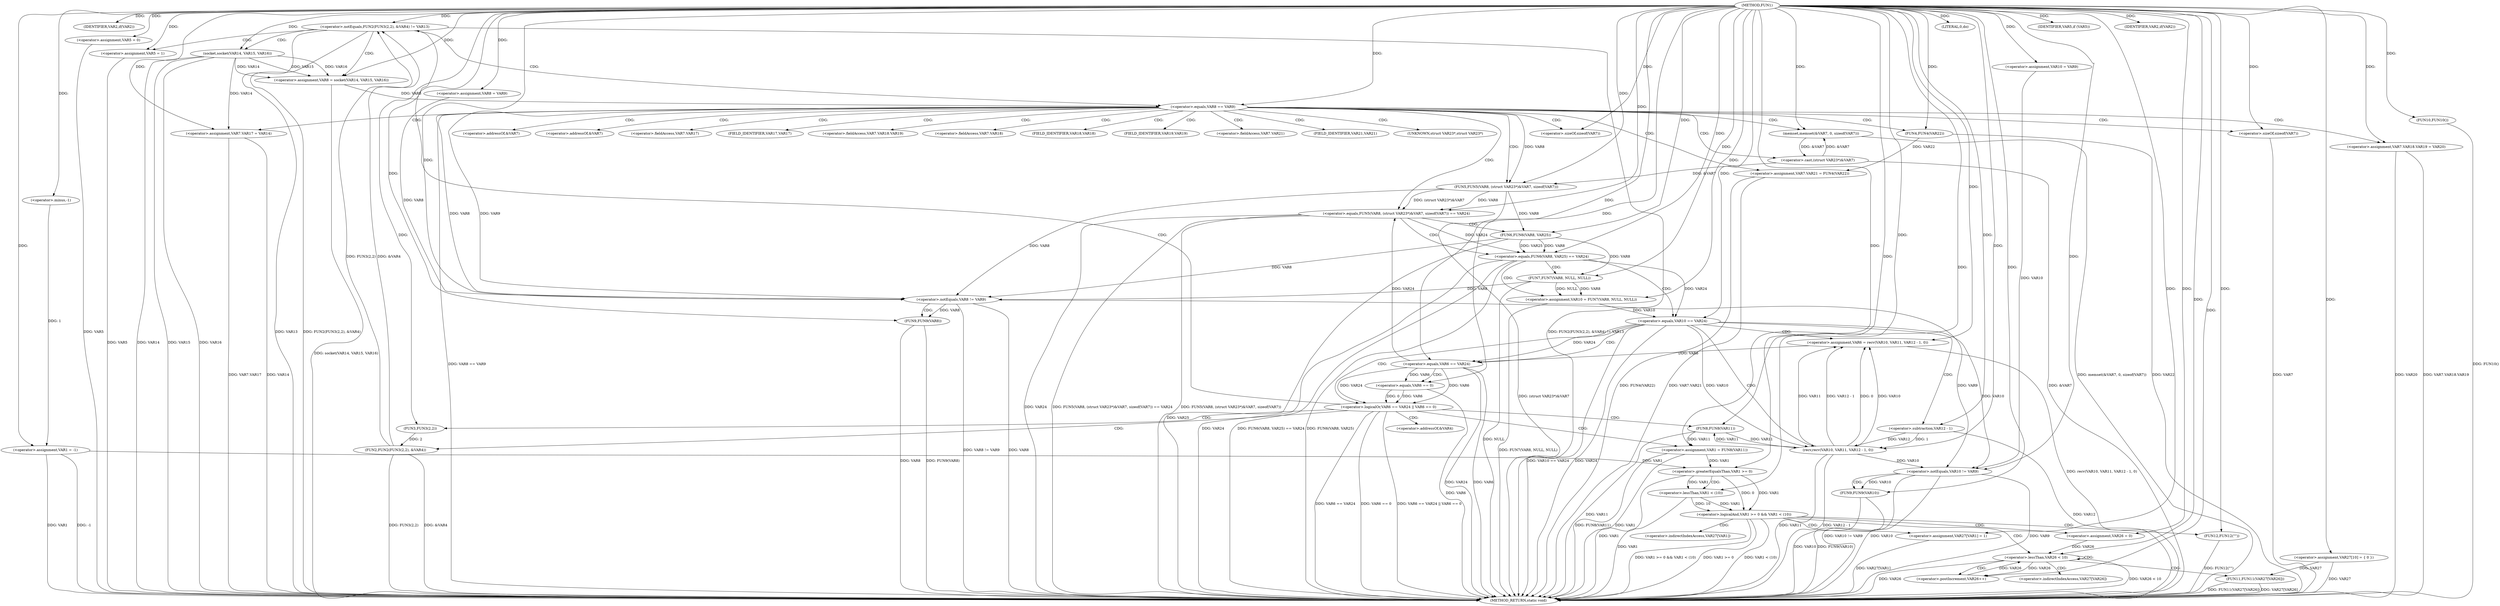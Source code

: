 digraph FUN1 {  
"1000100" [label = "(METHOD,FUN1)" ]
"1000294" [label = "(METHOD_RETURN,static void)" ]
"1000103" [label = "(<operator>.assignment,VAR1 = -1)" ]
"1000105" [label = "(<operator>.minus,-1)" ]
"1000108" [label = "(IDENTIFIER,VAR2,if(VAR2))" ]
"1000113" [label = "(<operator>.assignment,VAR5 = 0)" ]
"1000119" [label = "(<operator>.assignment,VAR8 = VAR9)" ]
"1000123" [label = "(<operator>.assignment,VAR10 = VAR9)" ]
"1000130" [label = "(<operator>.notEquals,FUN2(FUN3(2,2), &VAR4) != VAR13)" ]
"1000131" [label = "(FUN2,FUN2(FUN3(2,2), &VAR4))" ]
"1000132" [label = "(FUN3,FUN3(2,2))" ]
"1000140" [label = "(<operator>.assignment,VAR5 = 1)" ]
"1000143" [label = "(<operator>.assignment,VAR8 = socket(VAR14, VAR15, VAR16))" ]
"1000145" [label = "(socket,socket(VAR14, VAR15, VAR16))" ]
"1000150" [label = "(<operator>.equals,VAR8 == VAR9)" ]
"1000155" [label = "(memset,memset(&VAR7, 0, sizeof(VAR7)))" ]
"1000159" [label = "(<operator>.sizeOf,sizeof(VAR7))" ]
"1000161" [label = "(<operator>.assignment,VAR7.VAR17 = VAR14)" ]
"1000166" [label = "(<operator>.assignment,VAR7.VAR18.VAR19 = VAR20)" ]
"1000173" [label = "(<operator>.assignment,VAR7.VAR21 = FUN4(VAR22))" ]
"1000177" [label = "(FUN4,FUN4(VAR22))" ]
"1000180" [label = "(<operator>.equals,FUN5(VAR8, (struct VAR23*)&VAR7, sizeof(VAR7)) == VAR24)" ]
"1000181" [label = "(FUN5,FUN5(VAR8, (struct VAR23*)&VAR7, sizeof(VAR7)))" ]
"1000183" [label = "(<operator>.cast,(struct VAR23*)&VAR7)" ]
"1000187" [label = "(<operator>.sizeOf,sizeof(VAR7))" ]
"1000193" [label = "(<operator>.equals,FUN6(VAR8, VAR25) == VAR24)" ]
"1000194" [label = "(FUN6,FUN6(VAR8, VAR25))" ]
"1000200" [label = "(<operator>.assignment,VAR10 = FUN7(VAR8, NULL, NULL))" ]
"1000202" [label = "(FUN7,FUN7(VAR8, NULL, NULL))" ]
"1000207" [label = "(<operator>.equals,VAR10 == VAR24)" ]
"1000212" [label = "(<operator>.assignment,VAR6 = recv(VAR10, VAR11, VAR12 - 1, 0))" ]
"1000214" [label = "(recv,recv(VAR10, VAR11, VAR12 - 1, 0))" ]
"1000217" [label = "(<operator>.subtraction,VAR12 - 1)" ]
"1000222" [label = "(<operator>.logicalOr,VAR6 == VAR24 || VAR6 == 0)" ]
"1000223" [label = "(<operator>.equals,VAR6 == VAR24)" ]
"1000226" [label = "(<operator>.equals,VAR6 == 0)" ]
"1000231" [label = "(<operator>.assignment,VAR1 = FUN8(VAR11))" ]
"1000233" [label = "(FUN8,FUN8(VAR11))" ]
"1000235" [label = "(LITERAL,0,do)" ]
"1000237" [label = "(<operator>.notEquals,VAR8 != VAR9)" ]
"1000241" [label = "(FUN9,FUN9(VAR8))" ]
"1000244" [label = "(<operator>.notEquals,VAR10 != VAR9)" ]
"1000248" [label = "(FUN9,FUN9(VAR10))" ]
"1000251" [label = "(IDENTIFIER,VAR5,if (VAR5))" ]
"1000253" [label = "(FUN10,FUN10())" ]
"1000255" [label = "(IDENTIFIER,VAR2,if(VAR2))" ]
"1000260" [label = "(<operator>.assignment,VAR27[10] = { 0 })" ]
"1000263" [label = "(<operator>.logicalAnd,VAR1 >= 0 && VAR1 < (10))" ]
"1000264" [label = "(<operator>.greaterEqualsThan,VAR1 >= 0)" ]
"1000267" [label = "(<operator>.lessThan,VAR1 < (10))" ]
"1000271" [label = "(<operator>.assignment,VAR27[VAR1] = 1)" ]
"1000277" [label = "(<operator>.assignment,VAR26 = 0)" ]
"1000280" [label = "(<operator>.lessThan,VAR26 < 10)" ]
"1000283" [label = "(<operator>.postIncrement,VAR26++)" ]
"1000286" [label = "(FUN11,FUN11(VAR27[VAR26]))" ]
"1000292" [label = "(FUN12,FUN12(\"\"))" ]
"1000135" [label = "(<operator>.addressOf,&VAR4)" ]
"1000156" [label = "(<operator>.addressOf,&VAR7)" ]
"1000162" [label = "(<operator>.fieldAccess,VAR7.VAR17)" ]
"1000164" [label = "(FIELD_IDENTIFIER,VAR17,VAR17)" ]
"1000167" [label = "(<operator>.fieldAccess,VAR7.VAR18.VAR19)" ]
"1000168" [label = "(<operator>.fieldAccess,VAR7.VAR18)" ]
"1000170" [label = "(FIELD_IDENTIFIER,VAR18,VAR18)" ]
"1000171" [label = "(FIELD_IDENTIFIER,VAR19,VAR19)" ]
"1000174" [label = "(<operator>.fieldAccess,VAR7.VAR21)" ]
"1000176" [label = "(FIELD_IDENTIFIER,VAR21,VAR21)" ]
"1000184" [label = "(UNKNOWN,struct VAR23*,struct VAR23*)" ]
"1000185" [label = "(<operator>.addressOf,&VAR7)" ]
"1000272" [label = "(<operator>.indirectIndexAccess,VAR27[VAR1])" ]
"1000287" [label = "(<operator>.indirectIndexAccess,VAR27[VAR26])" ]
  "1000183" -> "1000294"  [ label = "DDG: &VAR7"] 
  "1000231" -> "1000294"  [ label = "DDG: FUN8(VAR11)"] 
  "1000103" -> "1000294"  [ label = "DDG: VAR1"] 
  "1000180" -> "1000294"  [ label = "DDG: FUN5(VAR8, (struct VAR23*)&VAR7, sizeof(VAR7))"] 
  "1000207" -> "1000294"  [ label = "DDG: VAR10 == VAR24"] 
  "1000248" -> "1000294"  [ label = "DDG: FUN9(VAR10)"] 
  "1000187" -> "1000294"  [ label = "DDG: VAR7"] 
  "1000177" -> "1000294"  [ label = "DDG: VAR22"] 
  "1000130" -> "1000294"  [ label = "DDG: FUN2(FUN3(2,2), &VAR4) != VAR13"] 
  "1000286" -> "1000294"  [ label = "DDG: FUN11(VAR27[VAR26])"] 
  "1000166" -> "1000294"  [ label = "DDG: VAR20"] 
  "1000223" -> "1000294"  [ label = "DDG: VAR24"] 
  "1000193" -> "1000294"  [ label = "DDG: FUN6(VAR8, VAR25)"] 
  "1000226" -> "1000294"  [ label = "DDG: VAR6"] 
  "1000292" -> "1000294"  [ label = "DDG: FUN12(\"\")"] 
  "1000222" -> "1000294"  [ label = "DDG: VAR6 == VAR24"] 
  "1000237" -> "1000294"  [ label = "DDG: VAR8 != VAR9"] 
  "1000207" -> "1000294"  [ label = "DDG: VAR24"] 
  "1000253" -> "1000294"  [ label = "DDG: FUN10()"] 
  "1000280" -> "1000294"  [ label = "DDG: VAR26 < 10"] 
  "1000214" -> "1000294"  [ label = "DDG: VAR11"] 
  "1000286" -> "1000294"  [ label = "DDG: VAR27[VAR26]"] 
  "1000103" -> "1000294"  [ label = "DDG: -1"] 
  "1000222" -> "1000294"  [ label = "DDG: VAR6 == 0"] 
  "1000214" -> "1000294"  [ label = "DDG: VAR12 - 1"] 
  "1000212" -> "1000294"  [ label = "DDG: recv(VAR10, VAR11, VAR12 - 1, 0)"] 
  "1000180" -> "1000294"  [ label = "DDG: VAR24"] 
  "1000237" -> "1000294"  [ label = "DDG: VAR8"] 
  "1000113" -> "1000294"  [ label = "DDG: VAR5"] 
  "1000131" -> "1000294"  [ label = "DDG: FUN3(2,2)"] 
  "1000140" -> "1000294"  [ label = "DDG: VAR5"] 
  "1000264" -> "1000294"  [ label = "DDG: VAR1"] 
  "1000267" -> "1000294"  [ label = "DDG: VAR1"] 
  "1000155" -> "1000294"  [ label = "DDG: memset(&VAR7, 0, sizeof(VAR7))"] 
  "1000166" -> "1000294"  [ label = "DDG: VAR7.VAR18.VAR19"] 
  "1000263" -> "1000294"  [ label = "DDG: VAR1 < (10)"] 
  "1000263" -> "1000294"  [ label = "DDG: VAR1 >= 0 && VAR1 < (10)"] 
  "1000180" -> "1000294"  [ label = "DDG: FUN5(VAR8, (struct VAR23*)&VAR7, sizeof(VAR7)) == VAR24"] 
  "1000263" -> "1000294"  [ label = "DDG: VAR1 >= 0"] 
  "1000217" -> "1000294"  [ label = "DDG: VAR12"] 
  "1000222" -> "1000294"  [ label = "DDG: VAR6 == VAR24 || VAR6 == 0"] 
  "1000145" -> "1000294"  [ label = "DDG: VAR16"] 
  "1000193" -> "1000294"  [ label = "DDG: VAR24"] 
  "1000231" -> "1000294"  [ label = "DDG: VAR1"] 
  "1000131" -> "1000294"  [ label = "DDG: &VAR4"] 
  "1000193" -> "1000294"  [ label = "DDG: FUN6(VAR8, VAR25) == VAR24"] 
  "1000280" -> "1000294"  [ label = "DDG: VAR26"] 
  "1000233" -> "1000294"  [ label = "DDG: VAR11"] 
  "1000241" -> "1000294"  [ label = "DDG: VAR8"] 
  "1000143" -> "1000294"  [ label = "DDG: socket(VAR14, VAR15, VAR16)"] 
  "1000173" -> "1000294"  [ label = "DDG: FUN4(VAR22)"] 
  "1000244" -> "1000294"  [ label = "DDG: VAR10 != VAR9"] 
  "1000150" -> "1000294"  [ label = "DDG: VAR8 == VAR9"] 
  "1000260" -> "1000294"  [ label = "DDG: VAR27"] 
  "1000271" -> "1000294"  [ label = "DDG: VAR27[VAR1]"] 
  "1000202" -> "1000294"  [ label = "DDG: NULL"] 
  "1000244" -> "1000294"  [ label = "DDG: VAR10"] 
  "1000194" -> "1000294"  [ label = "DDG: VAR25"] 
  "1000161" -> "1000294"  [ label = "DDG: VAR7.VAR17"] 
  "1000244" -> "1000294"  [ label = "DDG: VAR9"] 
  "1000145" -> "1000294"  [ label = "DDG: VAR14"] 
  "1000241" -> "1000294"  [ label = "DDG: FUN9(VAR8)"] 
  "1000145" -> "1000294"  [ label = "DDG: VAR15"] 
  "1000181" -> "1000294"  [ label = "DDG: (struct VAR23*)&VAR7"] 
  "1000173" -> "1000294"  [ label = "DDG: VAR7.VAR21"] 
  "1000130" -> "1000294"  [ label = "DDG: VAR13"] 
  "1000248" -> "1000294"  [ label = "DDG: VAR10"] 
  "1000223" -> "1000294"  [ label = "DDG: VAR6"] 
  "1000161" -> "1000294"  [ label = "DDG: VAR14"] 
  "1000130" -> "1000294"  [ label = "DDG: FUN2(FUN3(2,2), &VAR4)"] 
  "1000200" -> "1000294"  [ label = "DDG: FUN7(VAR8, NULL, NULL)"] 
  "1000105" -> "1000103"  [ label = "DDG: 1"] 
  "1000100" -> "1000103"  [ label = "DDG: "] 
  "1000100" -> "1000105"  [ label = "DDG: "] 
  "1000100" -> "1000108"  [ label = "DDG: "] 
  "1000100" -> "1000113"  [ label = "DDG: "] 
  "1000100" -> "1000119"  [ label = "DDG: "] 
  "1000100" -> "1000123"  [ label = "DDG: "] 
  "1000131" -> "1000130"  [ label = "DDG: FUN3(2,2)"] 
  "1000131" -> "1000130"  [ label = "DDG: &VAR4"] 
  "1000132" -> "1000131"  [ label = "DDG: 2"] 
  "1000100" -> "1000132"  [ label = "DDG: "] 
  "1000100" -> "1000130"  [ label = "DDG: "] 
  "1000100" -> "1000140"  [ label = "DDG: "] 
  "1000145" -> "1000143"  [ label = "DDG: VAR14"] 
  "1000145" -> "1000143"  [ label = "DDG: VAR15"] 
  "1000145" -> "1000143"  [ label = "DDG: VAR16"] 
  "1000100" -> "1000143"  [ label = "DDG: "] 
  "1000100" -> "1000145"  [ label = "DDG: "] 
  "1000143" -> "1000150"  [ label = "DDG: VAR8"] 
  "1000100" -> "1000150"  [ label = "DDG: "] 
  "1000183" -> "1000155"  [ label = "DDG: &VAR7"] 
  "1000100" -> "1000155"  [ label = "DDG: "] 
  "1000100" -> "1000159"  [ label = "DDG: "] 
  "1000145" -> "1000161"  [ label = "DDG: VAR14"] 
  "1000100" -> "1000161"  [ label = "DDG: "] 
  "1000100" -> "1000166"  [ label = "DDG: "] 
  "1000177" -> "1000173"  [ label = "DDG: VAR22"] 
  "1000100" -> "1000177"  [ label = "DDG: "] 
  "1000181" -> "1000180"  [ label = "DDG: VAR8"] 
  "1000181" -> "1000180"  [ label = "DDG: (struct VAR23*)&VAR7"] 
  "1000150" -> "1000181"  [ label = "DDG: VAR8"] 
  "1000100" -> "1000181"  [ label = "DDG: "] 
  "1000183" -> "1000181"  [ label = "DDG: &VAR7"] 
  "1000155" -> "1000183"  [ label = "DDG: &VAR7"] 
  "1000100" -> "1000187"  [ label = "DDG: "] 
  "1000223" -> "1000180"  [ label = "DDG: VAR24"] 
  "1000100" -> "1000180"  [ label = "DDG: "] 
  "1000194" -> "1000193"  [ label = "DDG: VAR8"] 
  "1000194" -> "1000193"  [ label = "DDG: VAR25"] 
  "1000181" -> "1000194"  [ label = "DDG: VAR8"] 
  "1000100" -> "1000194"  [ label = "DDG: "] 
  "1000180" -> "1000193"  [ label = "DDG: VAR24"] 
  "1000100" -> "1000193"  [ label = "DDG: "] 
  "1000202" -> "1000200"  [ label = "DDG: VAR8"] 
  "1000202" -> "1000200"  [ label = "DDG: NULL"] 
  "1000100" -> "1000200"  [ label = "DDG: "] 
  "1000194" -> "1000202"  [ label = "DDG: VAR8"] 
  "1000100" -> "1000202"  [ label = "DDG: "] 
  "1000200" -> "1000207"  [ label = "DDG: VAR10"] 
  "1000100" -> "1000207"  [ label = "DDG: "] 
  "1000193" -> "1000207"  [ label = "DDG: VAR24"] 
  "1000214" -> "1000212"  [ label = "DDG: VAR10"] 
  "1000214" -> "1000212"  [ label = "DDG: VAR11"] 
  "1000214" -> "1000212"  [ label = "DDG: VAR12 - 1"] 
  "1000214" -> "1000212"  [ label = "DDG: 0"] 
  "1000100" -> "1000212"  [ label = "DDG: "] 
  "1000207" -> "1000214"  [ label = "DDG: VAR10"] 
  "1000100" -> "1000214"  [ label = "DDG: "] 
  "1000233" -> "1000214"  [ label = "DDG: VAR11"] 
  "1000217" -> "1000214"  [ label = "DDG: VAR12"] 
  "1000217" -> "1000214"  [ label = "DDG: 1"] 
  "1000100" -> "1000217"  [ label = "DDG: "] 
  "1000223" -> "1000222"  [ label = "DDG: VAR6"] 
  "1000223" -> "1000222"  [ label = "DDG: VAR24"] 
  "1000212" -> "1000223"  [ label = "DDG: VAR6"] 
  "1000100" -> "1000223"  [ label = "DDG: "] 
  "1000207" -> "1000223"  [ label = "DDG: VAR24"] 
  "1000226" -> "1000222"  [ label = "DDG: VAR6"] 
  "1000226" -> "1000222"  [ label = "DDG: 0"] 
  "1000223" -> "1000226"  [ label = "DDG: VAR6"] 
  "1000100" -> "1000226"  [ label = "DDG: "] 
  "1000233" -> "1000231"  [ label = "DDG: VAR11"] 
  "1000100" -> "1000231"  [ label = "DDG: "] 
  "1000214" -> "1000233"  [ label = "DDG: VAR11"] 
  "1000100" -> "1000233"  [ label = "DDG: "] 
  "1000100" -> "1000235"  [ label = "DDG: "] 
  "1000181" -> "1000237"  [ label = "DDG: VAR8"] 
  "1000150" -> "1000237"  [ label = "DDG: VAR8"] 
  "1000194" -> "1000237"  [ label = "DDG: VAR8"] 
  "1000202" -> "1000237"  [ label = "DDG: VAR8"] 
  "1000119" -> "1000237"  [ label = "DDG: VAR8"] 
  "1000100" -> "1000237"  [ label = "DDG: "] 
  "1000150" -> "1000237"  [ label = "DDG: VAR9"] 
  "1000237" -> "1000241"  [ label = "DDG: VAR8"] 
  "1000100" -> "1000241"  [ label = "DDG: "] 
  "1000207" -> "1000244"  [ label = "DDG: VAR10"] 
  "1000214" -> "1000244"  [ label = "DDG: VAR10"] 
  "1000123" -> "1000244"  [ label = "DDG: VAR10"] 
  "1000100" -> "1000244"  [ label = "DDG: "] 
  "1000237" -> "1000244"  [ label = "DDG: VAR9"] 
  "1000244" -> "1000248"  [ label = "DDG: VAR10"] 
  "1000100" -> "1000248"  [ label = "DDG: "] 
  "1000100" -> "1000251"  [ label = "DDG: "] 
  "1000100" -> "1000253"  [ label = "DDG: "] 
  "1000100" -> "1000255"  [ label = "DDG: "] 
  "1000100" -> "1000260"  [ label = "DDG: "] 
  "1000264" -> "1000263"  [ label = "DDG: VAR1"] 
  "1000264" -> "1000263"  [ label = "DDG: 0"] 
  "1000103" -> "1000264"  [ label = "DDG: VAR1"] 
  "1000231" -> "1000264"  [ label = "DDG: VAR1"] 
  "1000100" -> "1000264"  [ label = "DDG: "] 
  "1000267" -> "1000263"  [ label = "DDG: VAR1"] 
  "1000267" -> "1000263"  [ label = "DDG: 10"] 
  "1000264" -> "1000267"  [ label = "DDG: VAR1"] 
  "1000100" -> "1000267"  [ label = "DDG: "] 
  "1000100" -> "1000271"  [ label = "DDG: "] 
  "1000100" -> "1000277"  [ label = "DDG: "] 
  "1000283" -> "1000280"  [ label = "DDG: VAR26"] 
  "1000277" -> "1000280"  [ label = "DDG: VAR26"] 
  "1000100" -> "1000280"  [ label = "DDG: "] 
  "1000280" -> "1000283"  [ label = "DDG: VAR26"] 
  "1000100" -> "1000283"  [ label = "DDG: "] 
  "1000260" -> "1000286"  [ label = "DDG: VAR27"] 
  "1000100" -> "1000292"  [ label = "DDG: "] 
  "1000130" -> "1000150"  [ label = "CDG: "] 
  "1000130" -> "1000145"  [ label = "CDG: "] 
  "1000130" -> "1000143"  [ label = "CDG: "] 
  "1000130" -> "1000140"  [ label = "CDG: "] 
  "1000150" -> "1000164"  [ label = "CDG: "] 
  "1000150" -> "1000174"  [ label = "CDG: "] 
  "1000150" -> "1000156"  [ label = "CDG: "] 
  "1000150" -> "1000161"  [ label = "CDG: "] 
  "1000150" -> "1000166"  [ label = "CDG: "] 
  "1000150" -> "1000180"  [ label = "CDG: "] 
  "1000150" -> "1000183"  [ label = "CDG: "] 
  "1000150" -> "1000167"  [ label = "CDG: "] 
  "1000150" -> "1000176"  [ label = "CDG: "] 
  "1000150" -> "1000187"  [ label = "CDG: "] 
  "1000150" -> "1000185"  [ label = "CDG: "] 
  "1000150" -> "1000168"  [ label = "CDG: "] 
  "1000150" -> "1000159"  [ label = "CDG: "] 
  "1000150" -> "1000173"  [ label = "CDG: "] 
  "1000150" -> "1000155"  [ label = "CDG: "] 
  "1000150" -> "1000170"  [ label = "CDG: "] 
  "1000150" -> "1000171"  [ label = "CDG: "] 
  "1000150" -> "1000184"  [ label = "CDG: "] 
  "1000150" -> "1000177"  [ label = "CDG: "] 
  "1000150" -> "1000162"  [ label = "CDG: "] 
  "1000150" -> "1000181"  [ label = "CDG: "] 
  "1000180" -> "1000194"  [ label = "CDG: "] 
  "1000180" -> "1000193"  [ label = "CDG: "] 
  "1000193" -> "1000200"  [ label = "CDG: "] 
  "1000193" -> "1000207"  [ label = "CDG: "] 
  "1000193" -> "1000202"  [ label = "CDG: "] 
  "1000207" -> "1000222"  [ label = "CDG: "] 
  "1000207" -> "1000214"  [ label = "CDG: "] 
  "1000207" -> "1000217"  [ label = "CDG: "] 
  "1000207" -> "1000212"  [ label = "CDG: "] 
  "1000207" -> "1000223"  [ label = "CDG: "] 
  "1000222" -> "1000233"  [ label = "CDG: "] 
  "1000222" -> "1000231"  [ label = "CDG: "] 
  "1000222" -> "1000132"  [ label = "CDG: "] 
  "1000222" -> "1000130"  [ label = "CDG: "] 
  "1000222" -> "1000135"  [ label = "CDG: "] 
  "1000222" -> "1000131"  [ label = "CDG: "] 
  "1000223" -> "1000226"  [ label = "CDG: "] 
  "1000237" -> "1000241"  [ label = "CDG: "] 
  "1000244" -> "1000248"  [ label = "CDG: "] 
  "1000263" -> "1000277"  [ label = "CDG: "] 
  "1000263" -> "1000292"  [ label = "CDG: "] 
  "1000263" -> "1000272"  [ label = "CDG: "] 
  "1000263" -> "1000271"  [ label = "CDG: "] 
  "1000263" -> "1000280"  [ label = "CDG: "] 
  "1000264" -> "1000267"  [ label = "CDG: "] 
  "1000280" -> "1000286"  [ label = "CDG: "] 
  "1000280" -> "1000283"  [ label = "CDG: "] 
  "1000280" -> "1000280"  [ label = "CDG: "] 
  "1000280" -> "1000287"  [ label = "CDG: "] 
}
